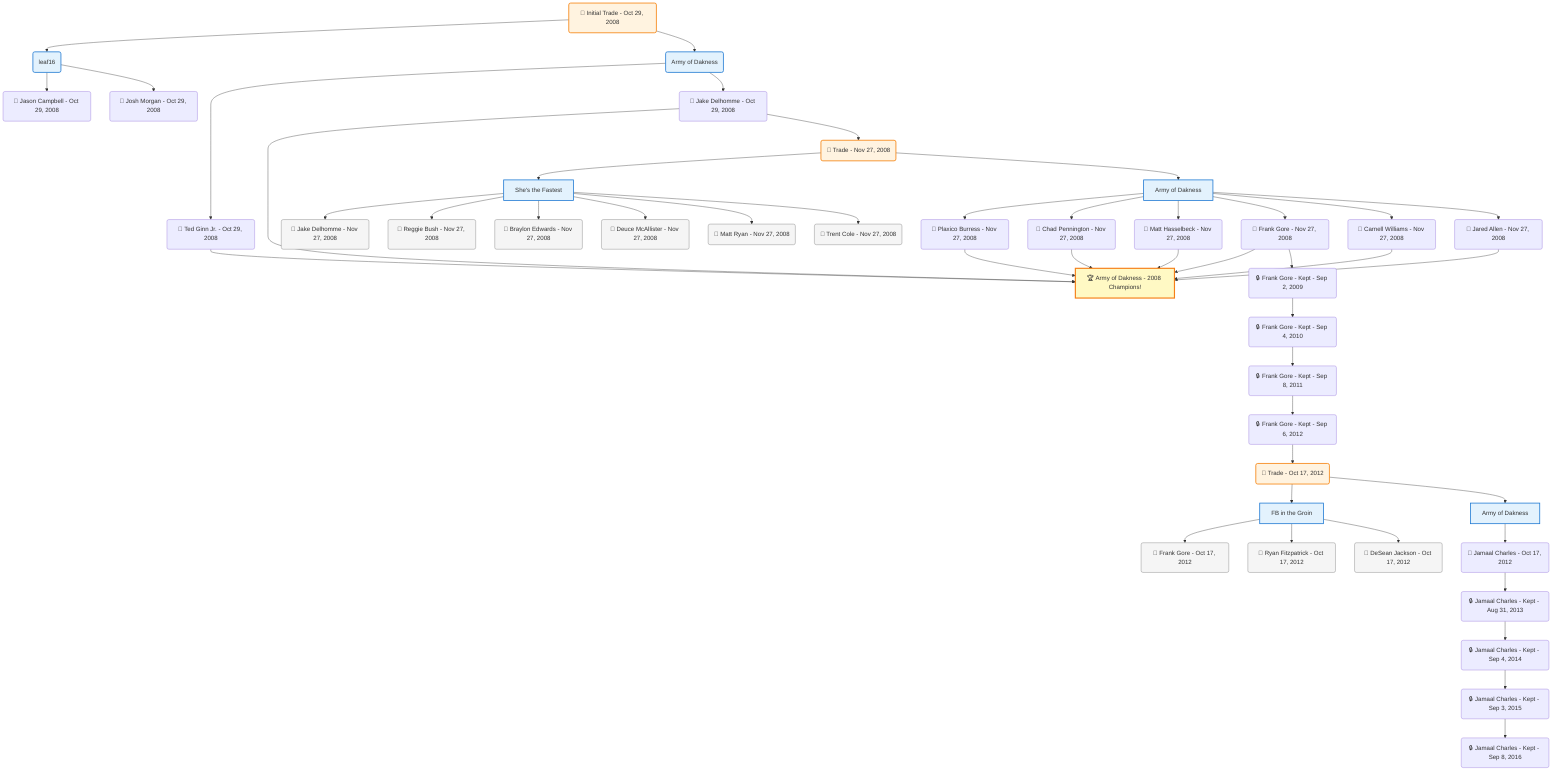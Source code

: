 flowchart TD

    TRADE_MAIN("🔄 Initial Trade - Oct 29, 2008")
    TEAM_1("leaf16")
    TEAM_2("Army of Dakness")
    NODE_4031cf92-b2c3-47fa-8757-188c09d636eb("🔄 Jason Campbell - Oct 29, 2008")
    NODE_caf359bf-15d5-451c-bc1b-742485fe1534("🔄 Ted Ginn Jr. - Oct 29, 2008")
    CHAMP_40f7599b-e68f-4bf4-9553-bf7e10924635_2008["🏆 Army of Dakness - 2008 Champions!"]
    NODE_5170c4b3-5176-4da9-9e4e-7eff51a35bb5("🔄 Jake Delhomme - Oct 29, 2008")
    TRADE_e1822b1f-88ef-441d-b22b-c3bf84885845_3("🔄 Trade - Nov 27, 2008")
    TEAM_4449259f-64af-44fd-9235-1facc0926234_4["She's the Fastest"]
    NODE_2f00e204-c7c6-408f-8d63-50d2b2fdd3a0("🔄 Jake Delhomme - Nov 27, 2008")
    NODE_14b06632-7882-4a01-9c25-3651727a0bd0("🔄 Reggie Bush - Nov 27, 2008")
    NODE_3862c574-4539-4e48-9a28-49b39cdcb440("🔄 Braylon Edwards - Nov 27, 2008")
    NODE_1b9bf3a7-20c7-43e2-83ef-96a77e4b5b78("🔄 Deuce McAllister - Nov 27, 2008")
    NODE_13992bdc-ffe2-4b97-a9aa-d87432a15494("🔄 Matt Ryan - Nov 27, 2008")
    NODE_53201115-f286-4398-ac9e-f7ded46fcec1("🔄 Trent Cole - Nov 27, 2008")
    TEAM_40f7599b-e68f-4bf4-9553-bf7e10924635_5["Army of Dakness"]
    NODE_dd9494d8-6b71-4d22-8161-3cb161ba28de("🔄 Plaxico Burress - Nov 27, 2008")
    NODE_7fbad2ef-782e-4d70-ab1d-4d262bd08b56("🔄 Chad Pennington - Nov 27, 2008")
    NODE_ec9d5f46-aaa5-4a88-bf26-8c88a804c8ed("🔄 Matt Hasselbeck - Nov 27, 2008")
    NODE_c285c915-1bc5-401b-b5d8-966ba67d289f("🔄 Frank Gore - Nov 27, 2008")
    NODE_88b66670-f184-4395-800c-290c1b28fcf4("🔒 Frank Gore - Kept - Sep 2, 2009")
    NODE_ee221c8a-c1fc-457c-a5d2-8982ea385160("🔒 Frank Gore - Kept - Sep 4, 2010")
    NODE_b0e49549-afb2-44cb-9100-052fd4cdd4d0("🔒 Frank Gore - Kept - Sep 8, 2011")
    NODE_ce20e87b-c6b1-4f41-aace-ec73b10cc235("🔒 Frank Gore - Kept - Sep 6, 2012")
    TRADE_ff32239c-11a2-47de-ac30-358085860f58_6("🔄 Trade - Oct 17, 2012")
    TEAM_f483ecf1-cd17-4991-854b-e52dfc957b45_7["FB in the Groin"]
    NODE_01609838-9cca-4021-95a7-8bd0af822f8c("🔄 Frank Gore - Oct 17, 2012")
    NODE_d5bfc02b-fa68-4955-b2fa-744ca8ca65c5("🔄 Ryan Fitzpatrick - Oct 17, 2012")
    NODE_f301ec06-c3ae-4c5b-bd4f-e38857e847f6("🔄 DeSean Jackson - Oct 17, 2012")
    TEAM_40f7599b-e68f-4bf4-9553-bf7e10924635_8["Army of Dakness"]
    NODE_4ab42e2d-415b-4e91-a8f1-43842c82961e("🔄 Jamaal Charles - Oct 17, 2012")
    NODE_db7a7e5e-0a51-435c-a499-8b02417c3ce5("🔒 Jamaal Charles - Kept - Aug 31, 2013")
    NODE_dd687d86-b137-4c16-b415-040d34fc8764("🔒 Jamaal Charles - Kept - Sep 4, 2014")
    NODE_e92a08d0-8aae-4bd6-a94d-000fbae0509c("🔒 Jamaal Charles - Kept - Sep 3, 2015")
    NODE_3fbcf390-0c64-433a-af5e-d53998d3cbce("🔒 Jamaal Charles - Kept - Sep 8, 2016")
    NODE_43ed03b3-0f9f-4916-ac6e-c08c86865375("🔄 Carnell Williams - Nov 27, 2008")
    NODE_7fae993d-c09e-492e-89b1-f5be3c142ef8("🔄 Jared Allen - Nov 27, 2008")
    NODE_9621582d-5dbe-4476-a608-af32635646a1("🔄 Josh Morgan - Oct 29, 2008")

    TRADE_MAIN --> TEAM_1
    TRADE_MAIN --> TEAM_2
    TEAM_1 --> NODE_4031cf92-b2c3-47fa-8757-188c09d636eb
    TEAM_2 --> NODE_caf359bf-15d5-451c-bc1b-742485fe1534
    NODE_caf359bf-15d5-451c-bc1b-742485fe1534 --> CHAMP_40f7599b-e68f-4bf4-9553-bf7e10924635_2008
    TEAM_2 --> NODE_5170c4b3-5176-4da9-9e4e-7eff51a35bb5
    NODE_5170c4b3-5176-4da9-9e4e-7eff51a35bb5 --> CHAMP_40f7599b-e68f-4bf4-9553-bf7e10924635_2008
    NODE_5170c4b3-5176-4da9-9e4e-7eff51a35bb5 --> TRADE_e1822b1f-88ef-441d-b22b-c3bf84885845_3
    TRADE_e1822b1f-88ef-441d-b22b-c3bf84885845_3 --> TEAM_4449259f-64af-44fd-9235-1facc0926234_4
    TEAM_4449259f-64af-44fd-9235-1facc0926234_4 --> NODE_2f00e204-c7c6-408f-8d63-50d2b2fdd3a0
    TEAM_4449259f-64af-44fd-9235-1facc0926234_4 --> NODE_14b06632-7882-4a01-9c25-3651727a0bd0
    TEAM_4449259f-64af-44fd-9235-1facc0926234_4 --> NODE_3862c574-4539-4e48-9a28-49b39cdcb440
    TEAM_4449259f-64af-44fd-9235-1facc0926234_4 --> NODE_1b9bf3a7-20c7-43e2-83ef-96a77e4b5b78
    TEAM_4449259f-64af-44fd-9235-1facc0926234_4 --> NODE_13992bdc-ffe2-4b97-a9aa-d87432a15494
    TEAM_4449259f-64af-44fd-9235-1facc0926234_4 --> NODE_53201115-f286-4398-ac9e-f7ded46fcec1
    TRADE_e1822b1f-88ef-441d-b22b-c3bf84885845_3 --> TEAM_40f7599b-e68f-4bf4-9553-bf7e10924635_5
    TEAM_40f7599b-e68f-4bf4-9553-bf7e10924635_5 --> NODE_dd9494d8-6b71-4d22-8161-3cb161ba28de
    NODE_dd9494d8-6b71-4d22-8161-3cb161ba28de --> CHAMP_40f7599b-e68f-4bf4-9553-bf7e10924635_2008
    TEAM_40f7599b-e68f-4bf4-9553-bf7e10924635_5 --> NODE_7fbad2ef-782e-4d70-ab1d-4d262bd08b56
    NODE_7fbad2ef-782e-4d70-ab1d-4d262bd08b56 --> CHAMP_40f7599b-e68f-4bf4-9553-bf7e10924635_2008
    TEAM_40f7599b-e68f-4bf4-9553-bf7e10924635_5 --> NODE_ec9d5f46-aaa5-4a88-bf26-8c88a804c8ed
    NODE_ec9d5f46-aaa5-4a88-bf26-8c88a804c8ed --> CHAMP_40f7599b-e68f-4bf4-9553-bf7e10924635_2008
    TEAM_40f7599b-e68f-4bf4-9553-bf7e10924635_5 --> NODE_c285c915-1bc5-401b-b5d8-966ba67d289f
    NODE_c285c915-1bc5-401b-b5d8-966ba67d289f --> CHAMP_40f7599b-e68f-4bf4-9553-bf7e10924635_2008
    NODE_c285c915-1bc5-401b-b5d8-966ba67d289f --> NODE_88b66670-f184-4395-800c-290c1b28fcf4
    NODE_88b66670-f184-4395-800c-290c1b28fcf4 --> NODE_ee221c8a-c1fc-457c-a5d2-8982ea385160
    NODE_ee221c8a-c1fc-457c-a5d2-8982ea385160 --> NODE_b0e49549-afb2-44cb-9100-052fd4cdd4d0
    NODE_b0e49549-afb2-44cb-9100-052fd4cdd4d0 --> NODE_ce20e87b-c6b1-4f41-aace-ec73b10cc235
    NODE_ce20e87b-c6b1-4f41-aace-ec73b10cc235 --> TRADE_ff32239c-11a2-47de-ac30-358085860f58_6
    TRADE_ff32239c-11a2-47de-ac30-358085860f58_6 --> TEAM_f483ecf1-cd17-4991-854b-e52dfc957b45_7
    TEAM_f483ecf1-cd17-4991-854b-e52dfc957b45_7 --> NODE_01609838-9cca-4021-95a7-8bd0af822f8c
    TEAM_f483ecf1-cd17-4991-854b-e52dfc957b45_7 --> NODE_d5bfc02b-fa68-4955-b2fa-744ca8ca65c5
    TEAM_f483ecf1-cd17-4991-854b-e52dfc957b45_7 --> NODE_f301ec06-c3ae-4c5b-bd4f-e38857e847f6
    TRADE_ff32239c-11a2-47de-ac30-358085860f58_6 --> TEAM_40f7599b-e68f-4bf4-9553-bf7e10924635_8
    TEAM_40f7599b-e68f-4bf4-9553-bf7e10924635_8 --> NODE_4ab42e2d-415b-4e91-a8f1-43842c82961e
    NODE_4ab42e2d-415b-4e91-a8f1-43842c82961e --> NODE_db7a7e5e-0a51-435c-a499-8b02417c3ce5
    NODE_db7a7e5e-0a51-435c-a499-8b02417c3ce5 --> NODE_dd687d86-b137-4c16-b415-040d34fc8764
    NODE_dd687d86-b137-4c16-b415-040d34fc8764 --> NODE_e92a08d0-8aae-4bd6-a94d-000fbae0509c
    NODE_e92a08d0-8aae-4bd6-a94d-000fbae0509c --> NODE_3fbcf390-0c64-433a-af5e-d53998d3cbce
    TEAM_40f7599b-e68f-4bf4-9553-bf7e10924635_5 --> NODE_43ed03b3-0f9f-4916-ac6e-c08c86865375
    NODE_43ed03b3-0f9f-4916-ac6e-c08c86865375 --> CHAMP_40f7599b-e68f-4bf4-9553-bf7e10924635_2008
    TEAM_40f7599b-e68f-4bf4-9553-bf7e10924635_5 --> NODE_7fae993d-c09e-492e-89b1-f5be3c142ef8
    NODE_7fae993d-c09e-492e-89b1-f5be3c142ef8 --> CHAMP_40f7599b-e68f-4bf4-9553-bf7e10924635_2008
    TEAM_1 --> NODE_9621582d-5dbe-4476-a608-af32635646a1

    %% Node styling
    classDef teamNode fill:#e3f2fd,stroke:#1976d2,stroke-width:2px
    classDef tradeNode fill:#fff3e0,stroke:#f57c00,stroke-width:2px
    classDef playerNode fill:#f3e5f5,stroke:#7b1fa2,stroke-width:1px
    classDef nonRootPlayerNode fill:#f5f5f5,stroke:#757575,stroke-width:1px
    classDef endNode fill:#ffebee,stroke:#c62828,stroke-width:2px
    classDef waiverNode fill:#e8f5e8,stroke:#388e3c,stroke-width:2px
    classDef championshipNode fill:#fff9c4,stroke:#f57f17,stroke-width:3px

    class TEAM_1,TEAM_2,TEAM_4449259f-64af-44fd-9235-1facc0926234_4,TEAM_40f7599b-e68f-4bf4-9553-bf7e10924635_5,TEAM_f483ecf1-cd17-4991-854b-e52dfc957b45_7,TEAM_40f7599b-e68f-4bf4-9553-bf7e10924635_8 teamNode
    class CHAMP_40f7599b-e68f-4bf4-9553-bf7e10924635_2008 championshipNode
    class NODE_2f00e204-c7c6-408f-8d63-50d2b2fdd3a0,NODE_14b06632-7882-4a01-9c25-3651727a0bd0,NODE_3862c574-4539-4e48-9a28-49b39cdcb440,NODE_1b9bf3a7-20c7-43e2-83ef-96a77e4b5b78,NODE_13992bdc-ffe2-4b97-a9aa-d87432a15494,NODE_53201115-f286-4398-ac9e-f7ded46fcec1,NODE_01609838-9cca-4021-95a7-8bd0af822f8c,NODE_d5bfc02b-fa68-4955-b2fa-744ca8ca65c5,NODE_f301ec06-c3ae-4c5b-bd4f-e38857e847f6 nonRootPlayerNode
    class TRADE_MAIN,TRADE_e1822b1f-88ef-441d-b22b-c3bf84885845_3,TRADE_ff32239c-11a2-47de-ac30-358085860f58_6 tradeNode